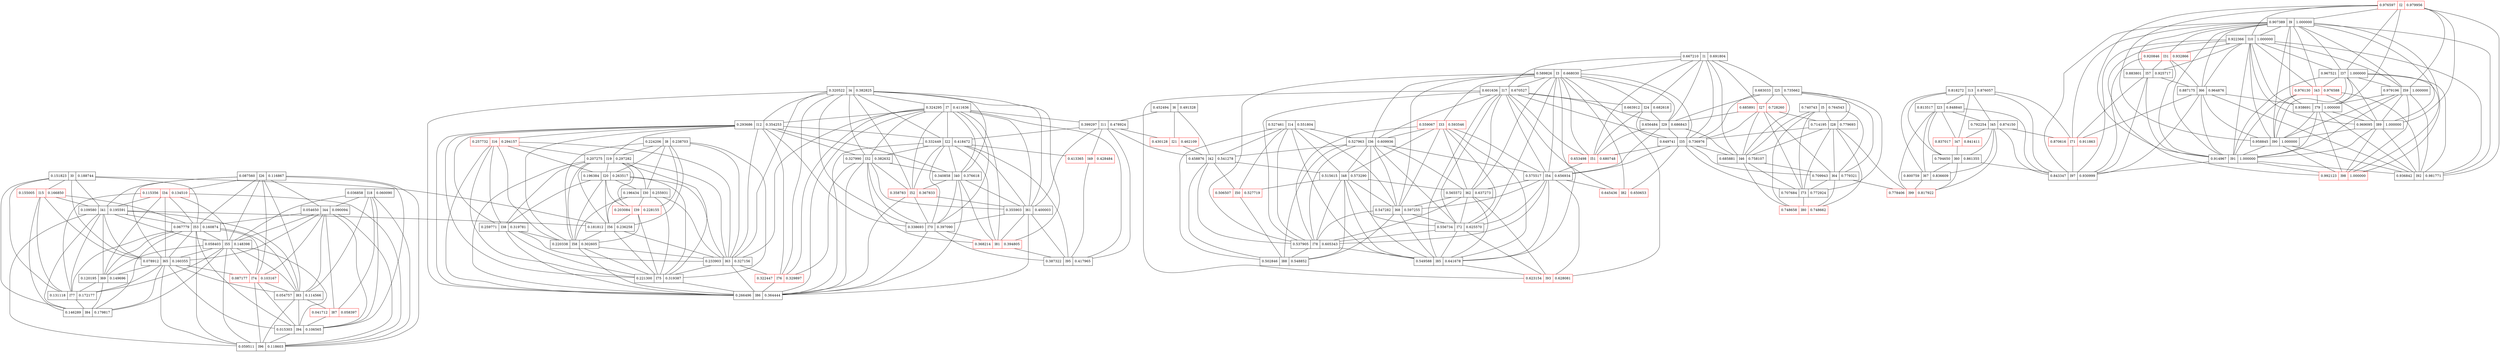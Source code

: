 graph IntervalGraph {
struct0 [shape=record, color=black, label="0.151823|I0|0.188744"]
struct1 [shape=record, color=black, label="0.667210|I1|0.691804"]
struct2 [shape=record, color=red, label="0.976597|I2|0.979956"]
struct3 [shape=record, color=black, label="0.589826|I3|0.668030"]
struct4 [shape=record, color=black, label="0.320522|I4|0.382825"]
struct5 [shape=record, color=black, label="0.740743|I5|0.764543"]
struct6 [shape=record, color=black, label="0.452494|I6|0.491328"]
struct7 [shape=record, color=black, label="0.324295|I7|0.411636"]
struct8 [shape=record, color=black, label="0.224206|I8|0.238703"]
struct9 [shape=record, color=black, label="0.907389|I9|1.000000"]
struct10 [shape=record, color=black, label="0.922366|I10|1.000000"]
struct11 [shape=record, color=black, label="0.399297|I11|0.478924"]
struct12 [shape=record, color=black, label="0.293686|I12|0.354253"]
struct13 [shape=record, color=black, label="0.818272|I13|0.876057"]
struct14 [shape=record, color=black, label="0.527461|I14|0.551804"]
struct15 [shape=record, color=red, label="0.155005|I15|0.166850"]
struct16 [shape=record, color=red, label="0.257732|I16|0.294157"]
struct17 [shape=record, color=black, label="0.601636|I17|0.670527"]
struct18 [shape=record, color=black, label="0.036858|I18|0.060090"]
struct19 [shape=record, color=black, label="0.207275|I19|0.297282"]
struct20 [shape=record, color=black, label="0.196384|I20|0.263517"]
struct21 [shape=record, color=red, label="0.430128|I21|0.462109"]
struct22 [shape=record, color=black, label="0.332449|I22|0.418472"]
struct23 [shape=record, color=black, label="0.813517|I23|0.848840"]
struct24 [shape=record, color=black, label="0.663912|I24|0.682618"]
struct25 [shape=record, color=black, label="0.683033|I25|0.735662"]
struct26 [shape=record, color=black, label="0.087560|I26|0.116867"]
struct27 [shape=record, color=red, label="0.685891|I27|0.728260"]
struct28 [shape=record, color=black, label="0.714195|I28|0.779693"]
struct29 [shape=record, color=black, label="0.656484|I29|0.686843"]
struct30 [shape=record, color=black, label="0.196434|I30|0.255931"]
struct31 [shape=record, color=red, label="0.920846|I31|0.932866"]
struct32 [shape=record, color=black, label="0.327990|I32|0.382632"]
struct33 [shape=record, color=red, label="0.559067|I33|0.593546"]
struct34 [shape=record, color=red, label="0.115356|I34|0.134510"]
struct35 [shape=record, color=black, label="0.649741|I35|0.736976"]
struct36 [shape=record, color=black, label="0.527963|I36|0.609936"]
struct37 [shape=record, color=black, label="0.967521|I37|1.000000"]
struct38 [shape=record, color=black, label="0.259771|I38|0.319781"]
struct39 [shape=record, color=red, label="0.203084|I39|0.228155"]
struct40 [shape=record, color=black, label="0.340858|I40|0.376618"]
struct41 [shape=record, color=black, label="0.109580|I41|0.195591"]
struct42 [shape=record, color=black, label="0.458876|I42|0.541278"]
struct43 [shape=record, color=red, label="0.976130|I43|0.976588"]
struct44 [shape=record, color=black, label="0.054650|I44|0.090094"]
struct45 [shape=record, color=black, label="0.792254|I45|0.874150"]
struct46 [shape=record, color=black, label="0.685881|I46|0.758107"]
struct47 [shape=record, color=red, label="0.837017|I47|0.841411"]
struct48 [shape=record, color=black, label="0.515615|I48|0.573290"]
struct49 [shape=record, color=red, label="0.413365|I49|0.428484"]
struct50 [shape=record, color=red, label="0.506507|I50|0.527719"]
struct51 [shape=record, color=red, label="0.653498|I51|0.680748"]
struct52 [shape=record, color=red, label="0.358783|I52|0.367833"]
struct53 [shape=record, color=black, label="0.067779|I53|0.160874"]
struct54 [shape=record, color=black, label="0.575517|I54|0.656934"]
struct55 [shape=record, color=black, label="0.058403|I55|0.148398"]
struct56 [shape=record, color=black, label="0.181812|I56|0.236258"]
struct57 [shape=record, color=black, label="0.883801|I57|0.925717"]
struct58 [shape=record, color=black, label="0.220338|I58|0.302605"]
struct59 [shape=record, color=black, label="0.979196|I59|1.000000"]
struct60 [shape=record, color=black, label="0.794650|I60|0.861355"]
struct61 [shape=record, color=black, label="0.355903|I61|0.400003"]
struct62 [shape=record, color=black, label="0.565572|I62|0.637273"]
struct63 [shape=record, color=black, label="0.233903|I63|0.327156"]
struct64 [shape=record, color=black, label="0.709943|I64|0.779321"]
struct65 [shape=record, color=black, label="0.078912|I65|0.160355"]
struct66 [shape=record, color=black, label="0.887175|I66|0.964876"]
struct67 [shape=record, color=black, label="0.800759|I67|0.836609"]
struct68 [shape=record, color=black, label="0.547282|I68|0.597255"]
struct69 [shape=record, color=black, label="0.120195|I69|0.149696"]
struct70 [shape=record, color=black, label="0.338693|I70|0.397090"]
struct71 [shape=record, color=red, label="0.870616|I71|0.911863"]
struct72 [shape=record, color=black, label="0.556734|I72|0.625570"]
struct73 [shape=record, color=black, label="0.707684|I73|0.772924"]
struct74 [shape=record, color=red, label="0.087177|I74|0.103167"]
struct75 [shape=record, color=black, label="0.221300|I75|0.319387"]
struct76 [shape=record, color=red, label="0.322447|I76|0.329897"]
struct77 [shape=record, color=black, label="0.131118|I77|0.172177"]
struct78 [shape=record, color=black, label="0.537905|I78|0.605343"]
struct79 [shape=record, color=black, label="0.938691|I79|1.000000"]
struct80 [shape=record, color=red, label="0.748658|I80|0.748662"]
struct81 [shape=record, color=red, label="0.368214|I81|0.394805"]
struct82 [shape=record, color=red, label="0.645436|I82|0.650653"]
struct83 [shape=record, color=black, label="0.054757|I83|0.114566"]
struct84 [shape=record, color=black, label="0.146289|I84|0.179817"]
struct85 [shape=record, color=black, label="0.549588|I85|0.641678"]
struct86 [shape=record, color=black, label="0.266496|I86|0.364444"]
struct87 [shape=record, color=red, label="0.041712|I87|0.058397"]
struct88 [shape=record, color=black, label="0.502846|I88|0.548852"]
struct89 [shape=record, color=black, label="0.969095|I89|1.000000"]
struct90 [shape=record, color=black, label="0.958845|I90|1.000000"]
struct91 [shape=record, color=black, label="0.914967|I91|1.000000"]
struct92 [shape=record, color=black, label="0.936842|I92|0.981771"]
struct93 [shape=record, color=red, label="0.623154|I93|0.628081"]
struct94 [shape=record, color=black, label="0.015303|I94|0.106565"]
struct95 [shape=record, color=black, label="0.387322|I95|0.417965"]
struct96 [shape=record, color=black, label="0.059511|I96|0.118603"]
struct97 [shape=record, color=black, label="0.843347|I97|0.930999"]
struct98 [shape=record, color=red, label="0.992123|I98|1.000000"]
struct99 [shape=record, color=red, label="0.778406|I99|0.817922"]
 struct0 -- struct15;
 struct0 -- struct41;
 struct0 -- struct53;
 struct0 -- struct56;
 struct0 -- struct65;
 struct0 -- struct77;
 struct0 -- struct84;
 struct1 -- struct3;
 struct1 -- struct17;
 struct1 -- struct24;
 struct1 -- struct25;
 struct1 -- struct27;
 struct1 -- struct29;
 struct1 -- struct35;
 struct1 -- struct46;
 struct1 -- struct51;
 struct2 -- struct9;
 struct2 -- struct10;
 struct2 -- struct37;
 struct2 -- struct59;
 struct2 -- struct79;
 struct2 -- struct89;
 struct2 -- struct90;
 struct2 -- struct91;
 struct2 -- struct92;
 struct3 -- struct17;
 struct3 -- struct24;
 struct3 -- struct29;
 struct3 -- struct33;
 struct3 -- struct35;
 struct3 -- struct36;
 struct3 -- struct51;
 struct3 -- struct54;
 struct3 -- struct62;
 struct3 -- struct68;
 struct3 -- struct72;
 struct3 -- struct78;
 struct3 -- struct82;
 struct3 -- struct85;
 struct3 -- struct93;
 struct4 -- struct7;
 struct4 -- struct12;
 struct4 -- struct22;
 struct4 -- struct32;
 struct4 -- struct40;
 struct4 -- struct52;
 struct4 -- struct61;
 struct4 -- struct63;
 struct4 -- struct70;
 struct4 -- struct76;
 struct4 -- struct81;
 struct4 -- struct86;
 struct5 -- struct28;
 struct5 -- struct46;
 struct5 -- struct64;
 struct5 -- struct73;
 struct5 -- struct80;
 struct6 -- struct11;
 struct6 -- struct21;
 struct6 -- struct42;
 struct7 -- struct11;
 struct7 -- struct12;
 struct7 -- struct22;
 struct7 -- struct32;
 struct7 -- struct40;
 struct7 -- struct52;
 struct7 -- struct61;
 struct7 -- struct63;
 struct7 -- struct70;
 struct7 -- struct76;
 struct7 -- struct81;
 struct7 -- struct86;
 struct7 -- struct95;
 struct8 -- struct19;
 struct8 -- struct20;
 struct8 -- struct30;
 struct8 -- struct39;
 struct8 -- struct56;
 struct8 -- struct58;
 struct8 -- struct63;
 struct8 -- struct75;
 struct9 -- struct10;
 struct9 -- struct31;
 struct9 -- struct37;
 struct9 -- struct43;
 struct9 -- struct57;
 struct9 -- struct59;
 struct9 -- struct66;
 struct9 -- struct71;
 struct9 -- struct79;
 struct9 -- struct89;
 struct9 -- struct90;
 struct9 -- struct91;
 struct9 -- struct92;
 struct9 -- struct97;
 struct9 -- struct98;
 struct10 -- struct31;
 struct10 -- struct37;
 struct10 -- struct43;
 struct10 -- struct57;
 struct10 -- struct59;
 struct10 -- struct66;
 struct10 -- struct79;
 struct10 -- struct89;
 struct10 -- struct90;
 struct10 -- struct91;
 struct10 -- struct92;
 struct10 -- struct97;
 struct10 -- struct98;
 struct11 -- struct21;
 struct11 -- struct22;
 struct11 -- struct42;
 struct11 -- struct49;
 struct11 -- struct61;
 struct11 -- struct95;
 struct12 -- struct16;
 struct12 -- struct19;
 struct12 -- struct22;
 struct12 -- struct32;
 struct12 -- struct38;
 struct12 -- struct40;
 struct12 -- struct58;
 struct12 -- struct63;
 struct12 -- struct70;
 struct12 -- struct75;
 struct12 -- struct76;
 struct12 -- struct86;
 struct13 -- struct23;
 struct13 -- struct45;
 struct13 -- struct47;
 struct13 -- struct60;
 struct13 -- struct67;
 struct13 -- struct71;
 struct13 -- struct97;
 struct14 -- struct36;
 struct14 -- struct42;
 struct14 -- struct48;
 struct14 -- struct50;
 struct14 -- struct68;
 struct14 -- struct78;
 struct14 -- struct85;
 struct14 -- struct88;
 struct15 -- struct41;
 struct15 -- struct53;
 struct15 -- struct65;
 struct15 -- struct77;
 struct15 -- struct84;
 struct16 -- struct19;
 struct16 -- struct20;
 struct16 -- struct38;
 struct16 -- struct58;
 struct16 -- struct63;
 struct16 -- struct75;
 struct16 -- struct86;
 struct17 -- struct24;
 struct17 -- struct29;
 struct17 -- struct35;
 struct17 -- struct36;
 struct17 -- struct51;
 struct17 -- struct54;
 struct17 -- struct62;
 struct17 -- struct72;
 struct17 -- struct78;
 struct17 -- struct82;
 struct17 -- struct85;
 struct17 -- struct93;
 struct18 -- struct44;
 struct18 -- struct55;
 struct18 -- struct83;
 struct18 -- struct87;
 struct18 -- struct94;
 struct18 -- struct96;
 struct19 -- struct20;
 struct19 -- struct30;
 struct19 -- struct38;
 struct19 -- struct39;
 struct19 -- struct56;
 struct19 -- struct58;
 struct19 -- struct63;
 struct19 -- struct75;
 struct19 -- struct86;
 struct20 -- struct30;
 struct20 -- struct38;
 struct20 -- struct39;
 struct20 -- struct56;
 struct20 -- struct58;
 struct20 -- struct63;
 struct20 -- struct75;
 struct21 -- struct42;
 struct22 -- struct32;
 struct22 -- struct40;
 struct22 -- struct49;
 struct22 -- struct52;
 struct22 -- struct61;
 struct22 -- struct70;
 struct22 -- struct81;
 struct22 -- struct86;
 struct22 -- struct95;
 struct23 -- struct45;
 struct23 -- struct47;
 struct23 -- struct60;
 struct23 -- struct67;
 struct23 -- struct97;
 struct23 -- struct99;
 struct24 -- struct29;
 struct24 -- struct35;
 struct24 -- struct51;
 struct25 -- struct27;
 struct25 -- struct28;
 struct25 -- struct29;
 struct25 -- struct35;
 struct25 -- struct46;
 struct25 -- struct64;
 struct25 -- struct73;
 struct26 -- struct34;
 struct26 -- struct41;
 struct26 -- struct44;
 struct26 -- struct53;
 struct26 -- struct55;
 struct26 -- struct65;
 struct26 -- struct74;
 struct26 -- struct83;
 struct26 -- struct94;
 struct26 -- struct96;
 struct27 -- struct28;
 struct27 -- struct29;
 struct27 -- struct35;
 struct27 -- struct46;
 struct27 -- struct64;
 struct27 -- struct73;
 struct28 -- struct35;
 struct28 -- struct46;
 struct28 -- struct64;
 struct28 -- struct73;
 struct28 -- struct80;
 struct28 -- struct99;
 struct29 -- struct35;
 struct29 -- struct46;
 struct29 -- struct51;
 struct29 -- struct54;
 struct30 -- struct39;
 struct30 -- struct56;
 struct30 -- struct58;
 struct30 -- struct63;
 struct30 -- struct75;
 struct31 -- struct57;
 struct31 -- struct66;
 struct31 -- struct91;
 struct31 -- struct97;
 struct32 -- struct40;
 struct32 -- struct52;
 struct32 -- struct61;
 struct32 -- struct70;
 struct32 -- struct76;
 struct32 -- struct81;
 struct32 -- struct86;
 struct33 -- struct36;
 struct33 -- struct48;
 struct33 -- struct54;
 struct33 -- struct62;
 struct33 -- struct68;
 struct33 -- struct72;
 struct33 -- struct78;
 struct33 -- struct85;
 struct34 -- struct41;
 struct34 -- struct53;
 struct34 -- struct55;
 struct34 -- struct65;
 struct34 -- struct69;
 struct34 -- struct77;
 struct34 -- struct96;
 struct35 -- struct46;
 struct35 -- struct51;
 struct35 -- struct54;
 struct35 -- struct64;
 struct35 -- struct73;
 struct35 -- struct82;
 struct36 -- struct42;
 struct36 -- struct48;
 struct36 -- struct54;
 struct36 -- struct62;
 struct36 -- struct68;
 struct36 -- struct72;
 struct36 -- struct78;
 struct36 -- struct85;
 struct36 -- struct88;
 struct37 -- struct43;
 struct37 -- struct59;
 struct37 -- struct79;
 struct37 -- struct89;
 struct37 -- struct90;
 struct37 -- struct91;
 struct37 -- struct92;
 struct37 -- struct98;
 struct38 -- struct58;
 struct38 -- struct63;
 struct38 -- struct75;
 struct38 -- struct86;
 struct39 -- struct56;
 struct39 -- struct58;
 struct39 -- struct75;
 struct40 -- struct52;
 struct40 -- struct61;
 struct40 -- struct70;
 struct40 -- struct81;
 struct40 -- struct86;
 struct41 -- struct53;
 struct41 -- struct55;
 struct41 -- struct56;
 struct41 -- struct65;
 struct41 -- struct69;
 struct41 -- struct77;
 struct41 -- struct83;
 struct41 -- struct84;
 struct41 -- struct96;
 struct42 -- struct48;
 struct42 -- struct50;
 struct42 -- struct78;
 struct42 -- struct88;
 struct43 -- struct79;
 struct43 -- struct89;
 struct43 -- struct90;
 struct43 -- struct91;
 struct43 -- struct92;
 struct44 -- struct53;
 struct44 -- struct55;
 struct44 -- struct65;
 struct44 -- struct74;
 struct44 -- struct83;
 struct44 -- struct87;
 struct44 -- struct94;
 struct44 -- struct96;
 struct45 -- struct47;
 struct45 -- struct60;
 struct45 -- struct67;
 struct45 -- struct71;
 struct45 -- struct97;
 struct45 -- struct99;
 struct46 -- struct64;
 struct46 -- struct73;
 struct46 -- struct80;
 struct47 -- struct60;
 struct48 -- struct50;
 struct48 -- struct62;
 struct48 -- struct68;
 struct48 -- struct72;
 struct48 -- struct78;
 struct48 -- struct85;
 struct48 -- struct88;
 struct49 -- struct95;
 struct50 -- struct88;
 struct51 -- struct54;
 struct52 -- struct61;
 struct52 -- struct70;
 struct52 -- struct86;
 struct53 -- struct55;
 struct53 -- struct65;
 struct53 -- struct69;
 struct53 -- struct74;
 struct53 -- struct77;
 struct53 -- struct83;
 struct53 -- struct84;
 struct53 -- struct94;
 struct53 -- struct96;
 struct54 -- struct62;
 struct54 -- struct68;
 struct54 -- struct72;
 struct54 -- struct78;
 struct54 -- struct82;
 struct54 -- struct85;
 struct54 -- struct93;
 struct55 -- struct65;
 struct55 -- struct69;
 struct55 -- struct74;
 struct55 -- struct77;
 struct55 -- struct83;
 struct55 -- struct84;
 struct55 -- struct94;
 struct55 -- struct96;
 struct56 -- struct58;
 struct56 -- struct63;
 struct56 -- struct75;
 struct57 -- struct66;
 struct57 -- struct71;
 struct57 -- struct91;
 struct57 -- struct97;
 struct58 -- struct63;
 struct58 -- struct75;
 struct58 -- struct86;
 struct59 -- struct79;
 struct59 -- struct89;
 struct59 -- struct90;
 struct59 -- struct91;
 struct59 -- struct92;
 struct59 -- struct98;
 struct60 -- struct67;
 struct60 -- struct97;
 struct60 -- struct99;
 struct61 -- struct70;
 struct61 -- struct81;
 struct61 -- struct86;
 struct61 -- struct95;
 struct62 -- struct68;
 struct62 -- struct72;
 struct62 -- struct78;
 struct62 -- struct85;
 struct62 -- struct93;
 struct63 -- struct75;
 struct63 -- struct76;
 struct63 -- struct86;
 struct64 -- struct73;
 struct64 -- struct80;
 struct64 -- struct99;
 struct65 -- struct69;
 struct65 -- struct74;
 struct65 -- struct77;
 struct65 -- struct83;
 struct65 -- struct84;
 struct65 -- struct94;
 struct65 -- struct96;
 struct66 -- struct71;
 struct66 -- struct79;
 struct66 -- struct90;
 struct66 -- struct91;
 struct66 -- struct92;
 struct66 -- struct97;
 struct67 -- struct99;
 struct68 -- struct72;
 struct68 -- struct78;
 struct68 -- struct85;
 struct68 -- struct88;
 struct69 -- struct77;
 struct69 -- struct84;
 struct70 -- struct81;
 struct70 -- struct86;
 struct70 -- struct95;
 struct71 -- struct97;
 struct72 -- struct78;
 struct72 -- struct85;
 struct72 -- struct93;
 struct73 -- struct80;
 struct74 -- struct83;
 struct74 -- struct94;
 struct74 -- struct96;
 struct75 -- struct86;
 struct76 -- struct86;
 struct77 -- struct84;
 struct78 -- struct85;
 struct78 -- struct88;
 struct79 -- struct89;
 struct79 -- struct90;
 struct79 -- struct91;
 struct79 -- struct92;
 struct79 -- struct98;
 struct80;
 struct81 -- struct95;
 struct82;
 struct83 -- struct87;
 struct83 -- struct94;
 struct83 -- struct96;
 struct84;
 struct85 -- struct93;
 struct86;
 struct87 -- struct94;
 struct88;
 struct89 -- struct90;
 struct89 -- struct91;
 struct89 -- struct92;
 struct89 -- struct98;
 struct90 -- struct91;
 struct90 -- struct92;
 struct90 -- struct98;
 struct91 -- struct92;
 struct91 -- struct97;
 struct91 -- struct98;
 struct92;
 struct93;
 struct94 -- struct96;
 struct95;
 struct96;
 struct97;
 struct98;
 struct99;
}
